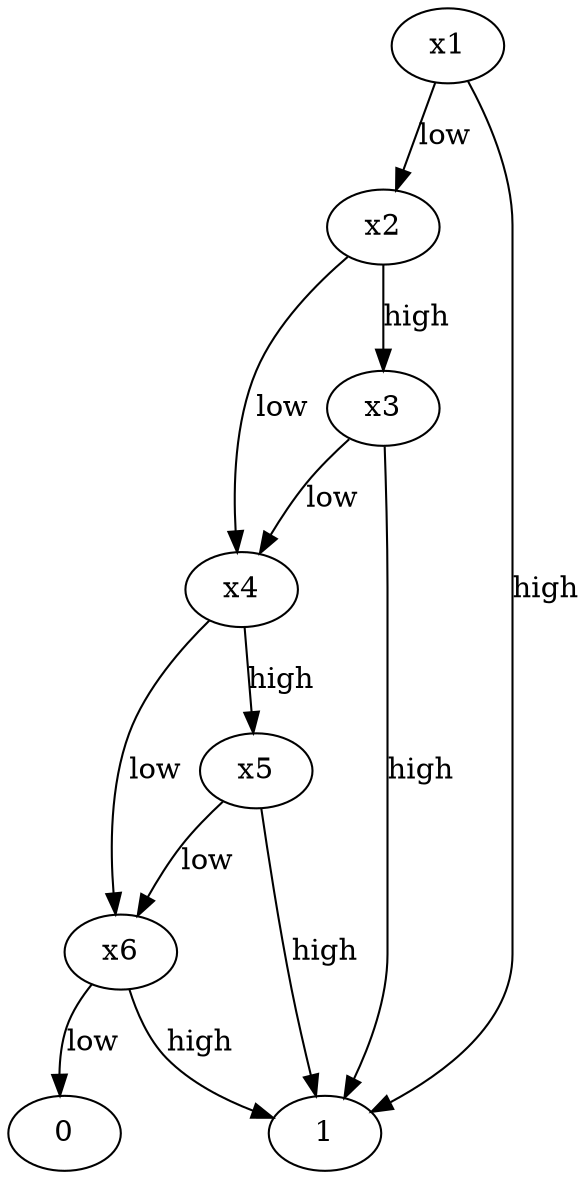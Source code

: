 digraph finite_state_machine {
	x1
	x2
	x1 -> x2 [label=low]
	1
	x1 -> 1 [label=high]
	x4
	x2 -> x4 [label=low]
	x2
	x2 -> x3 [label=high]
	x6
	x4 -> x6 [label=low]
	x4
	x4 -> x5 [label=high]
	x4
	x3 -> x4 [label=low]
	1
	x3 -> 1 [label=high]
	0
	x6 -> 0 [label=low]
	1
	x6 -> 1 [label=high]
	x6
	x5 -> x6 [label=low]
	1
	x5 -> 1 [label=high]
	x6
	x4
	0
	1
	0
	1
	x6
	1
	0
	1
}

